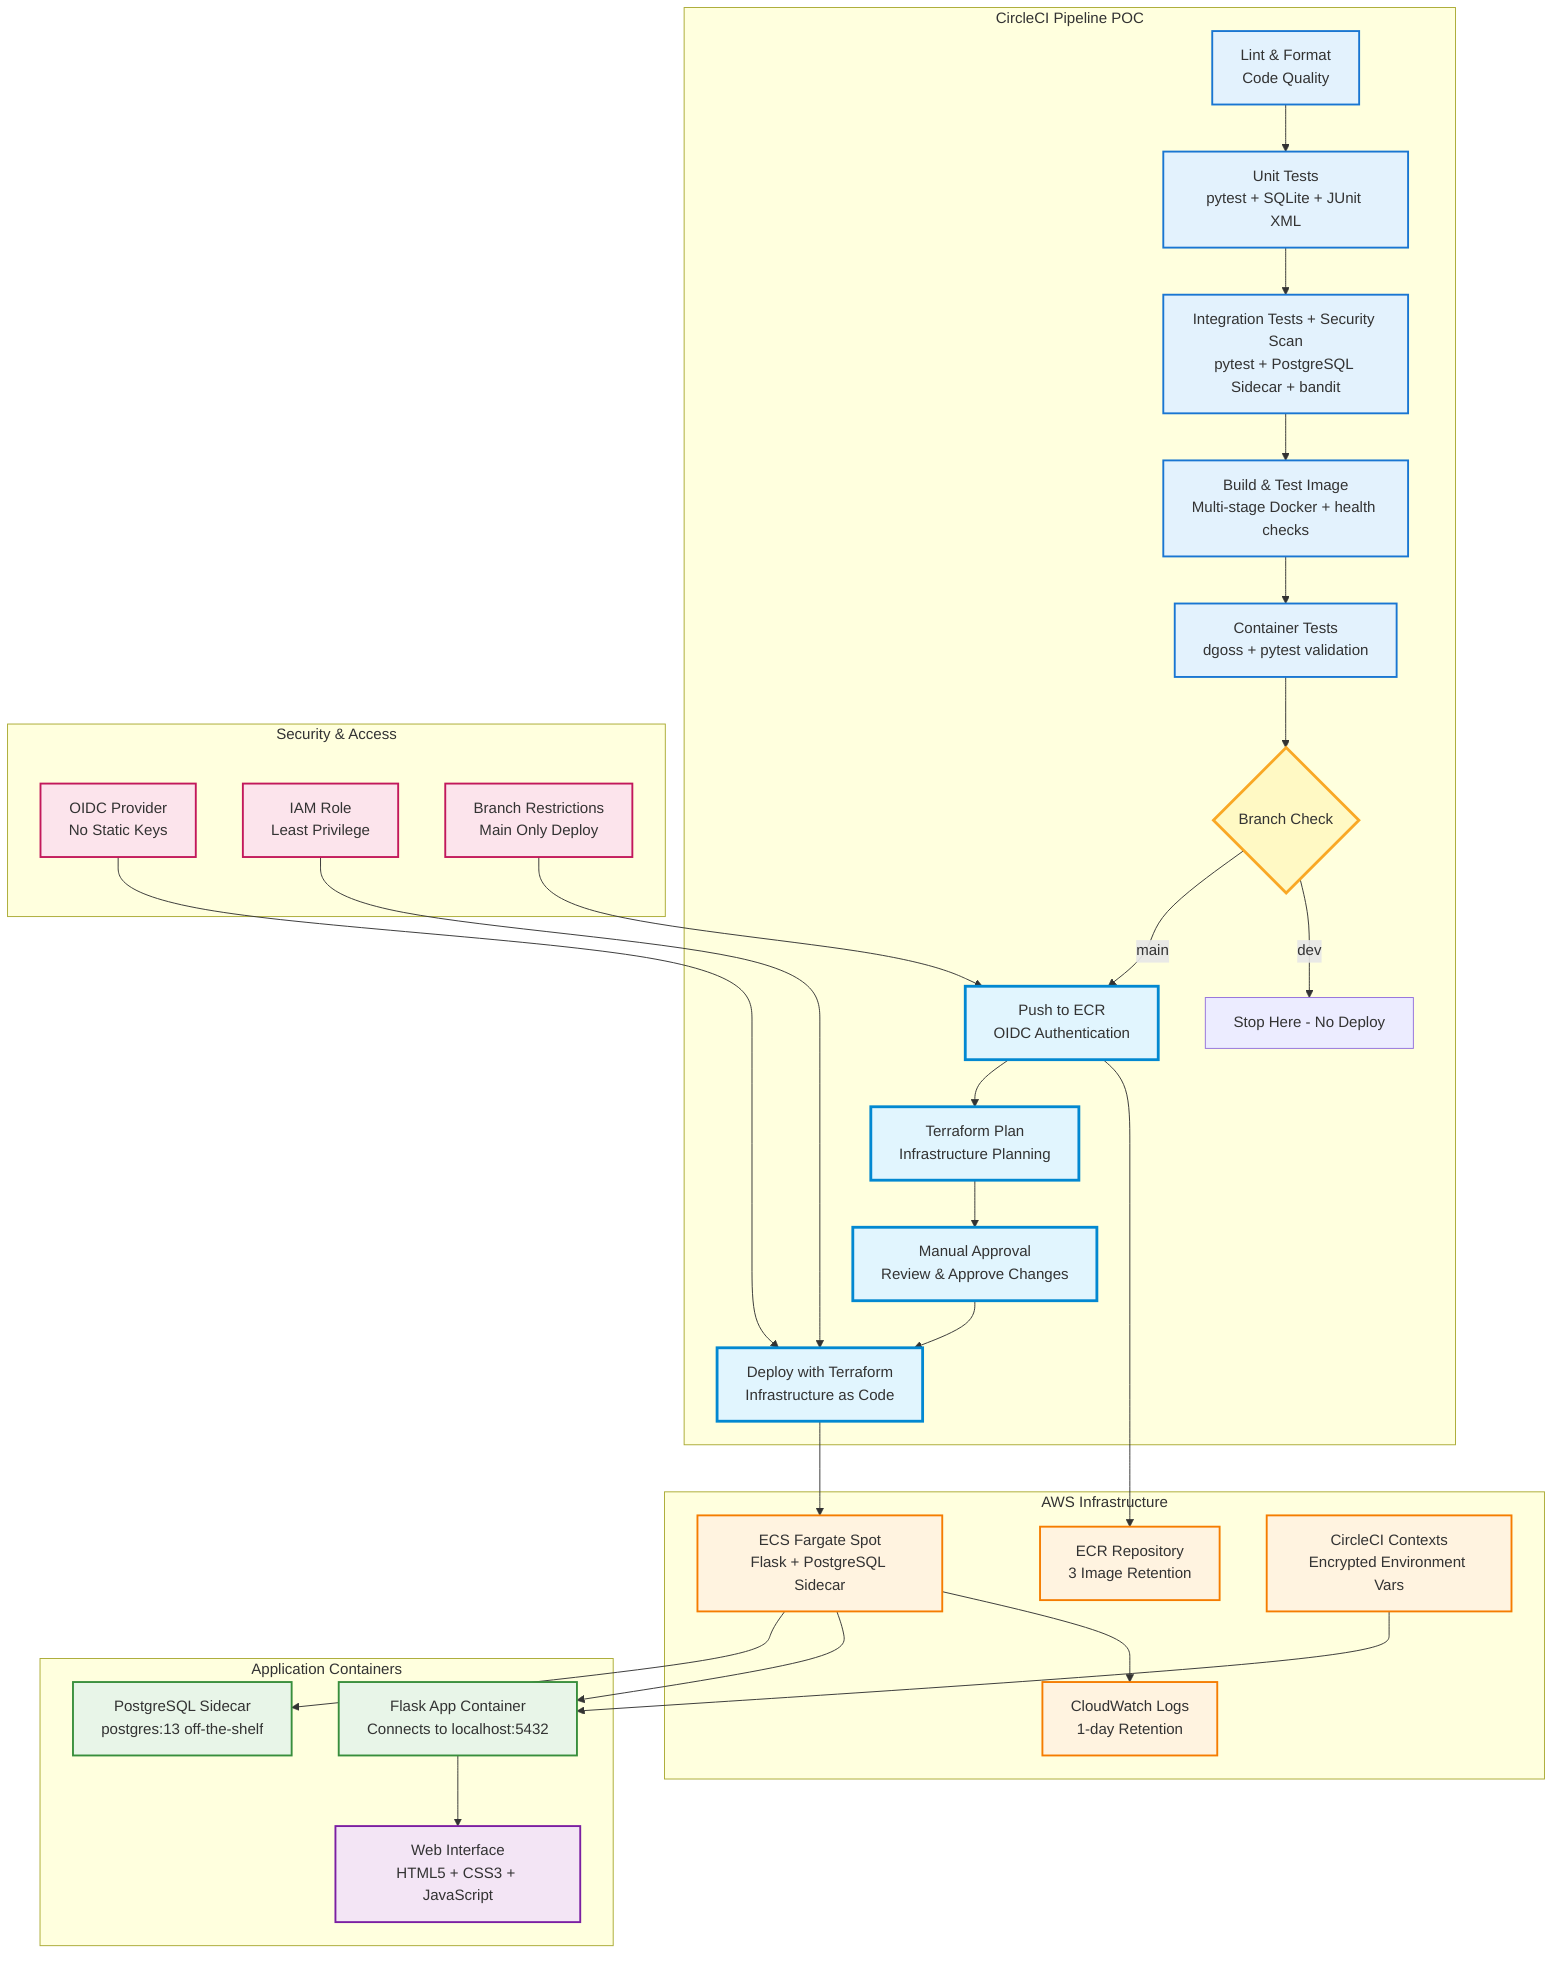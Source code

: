 graph TB    
    subgraph "CircleCI Pipeline POC"
        F[Lint & Format<br/>Code Quality] --> G[Unit Tests<br/>pytest + SQLite + JUnit XML]
        G --> H[Integration Tests + Security Scan<br/>pytest + PostgreSQL Sidecar + bandit]
        H --> I[Build & Test Image<br/>Multi-stage Docker + health checks]
        I --> J[Container Tests<br/>dgoss + pytest validation]
        J --> K{Branch Check}
        K -->|main| N[Push to ECR<br/>OIDC Authentication]
        K -->|dev| M[Stop Here - No Deploy]
        N --> P[Terraform Plan<br/>Infrastructure Planning]
        P --> Q[Manual Approval<br/>Review & Approve Changes]
        Q --> R[Deploy with Terraform<br/>Infrastructure as Code]
    end
    
    subgraph "AWS Infrastructure"
        S[ECR Repository<br/>3 Image Retention]
        T[ECS Fargate Spot<br/>Flask + PostgreSQL Sidecar]
        U[CircleCI Contexts<br/>Encrypted Environment Vars]
        W[CloudWatch Logs<br/>1-day Retention]
    end
    
    subgraph "Application Containers"
        AA[PostgreSQL Sidecar<br/>postgres:13 off-the-shelf]
        BB[Flask App Container<br/>Connects to localhost:5432]
        CC[Web Interface<br/>HTML5 + CSS3 + JavaScript]
    end
    
    subgraph "Security & Access"
        DD[OIDC Provider<br/>No Static Keys]
        EE[IAM Role<br/>Least Privilege]
        FF[Branch Restrictions<br/>Main Only Deploy]
    end
    
    %% Connections
    N --> S
    R --> T
    T --> AA
    T --> BB
    BB --> CC
    U --> BB
    T --> W
    DD --> R
    EE --> R
    FF --> N
    
    %% Styling
    classDef pipeline fill:#e3f2fd,stroke:#1976d2,stroke-width:2px
    classDef aws fill:#fff3e0,stroke:#f57c00,stroke-width:2px
    classDef application fill:#e8f5e8,stroke:#388e3c,stroke-width:2px
    classDef security fill:#fce4ec,stroke:#c2185b,stroke-width:2px
    classDef decision fill:#fff9c4,stroke:#f9a825,stroke-width:3px
    classDef deploy fill:#e1f5fe,stroke:#0288d1,stroke-width:3px
    classDef web fill:#f3e5f5,stroke:#7b1fa2,stroke-width:2px
    
    class F,G,H,I,J pipeline
    class S,T,U,V,W,X aws
    class AA,BB application
    class CC web
    class DD,EE,FF security
    class K decision
    class N,P,Q,R deploy